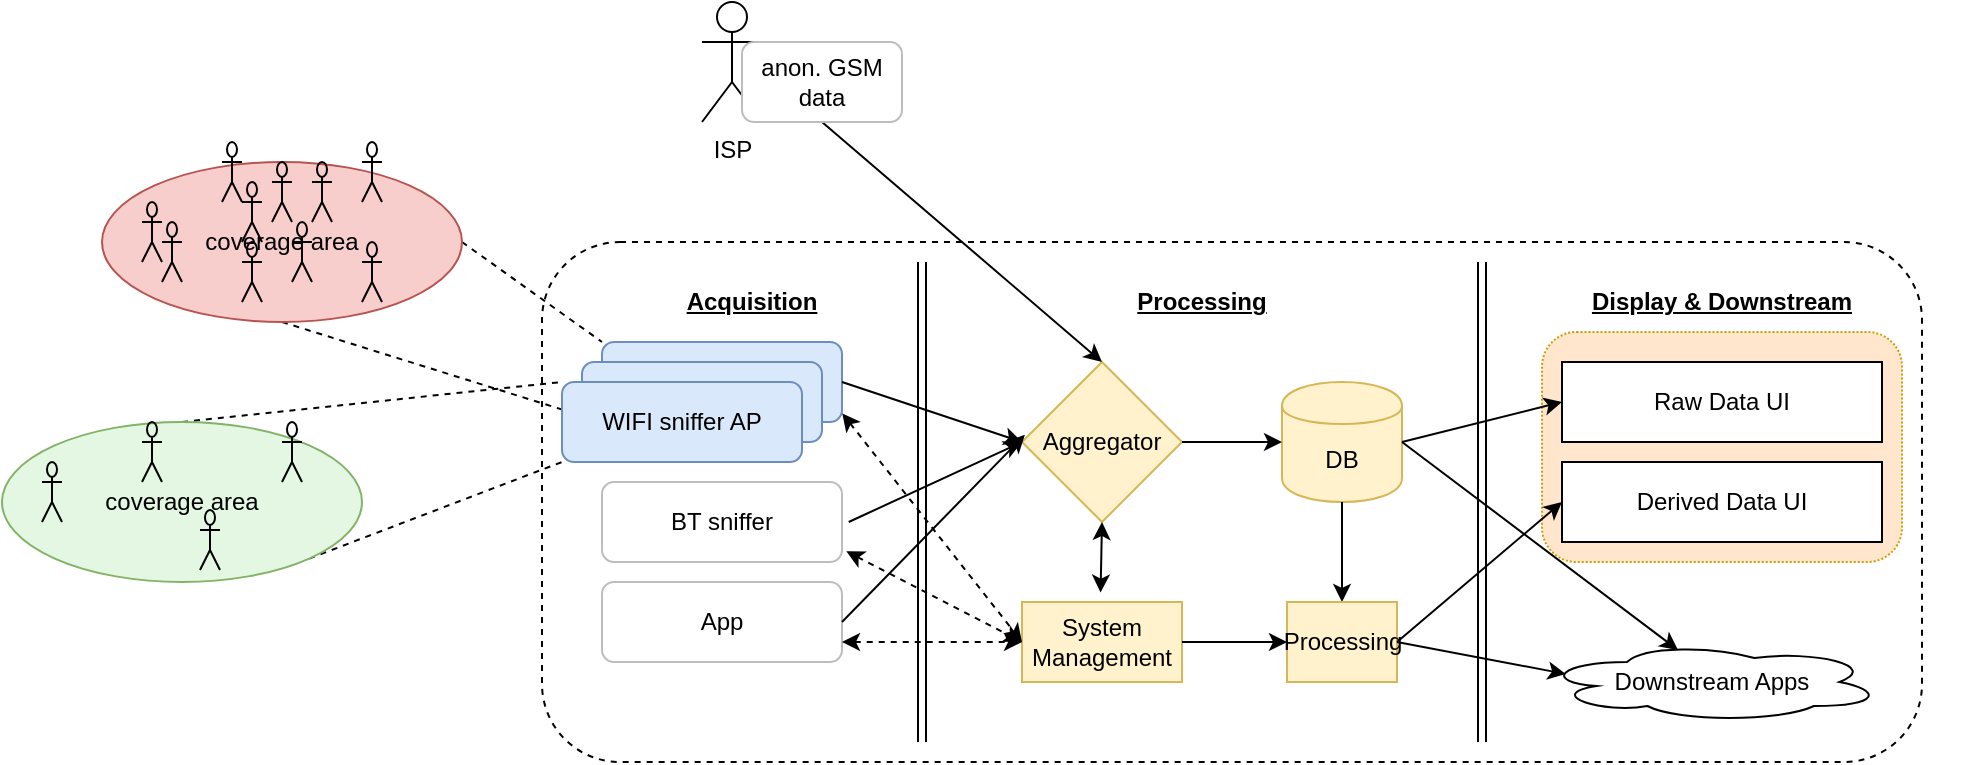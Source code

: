 <mxfile version="12.8.8" type="github">
  <diagram id="5C9XdFfTCGC1RJXX4EIV" name="Page-1">
    <mxGraphModel dx="1931" dy="1043" grid="1" gridSize="10" guides="1" tooltips="1" connect="1" arrows="1" fold="1" page="1" pageScale="1" pageWidth="850" pageHeight="1100" math="0" shadow="0">
      <root>
        <mxCell id="0" />
        <mxCell id="1" parent="0" />
        <mxCell id="a-dAViJiOyDhsKy4tsEm-1" value="" style="rounded=1;whiteSpace=wrap;html=1;dashed=1;" parent="1" vertex="1">
          <mxGeometry x="210" y="270" width="690" height="260" as="geometry" />
        </mxCell>
        <mxCell id="lT0N95bP3LQVqfWPbGwU-22" value="" style="endArrow=none;dashed=1;html=1;exitX=0.5;exitY=1;exitDx=0;exitDy=0;entryX=0;entryY=1;entryDx=0;entryDy=0;" edge="1" parent="1" source="lT0N95bP3LQVqfWPbGwU-9" target="QAyvV6yLoATiYzHATPbl-3">
          <mxGeometry width="50" height="50" relative="1" as="geometry">
            <mxPoint x="120" y="390" as="sourcePoint" />
            <mxPoint x="200" y="320" as="targetPoint" />
          </mxGeometry>
        </mxCell>
        <mxCell id="QAyvV6yLoATiYzHATPbl-3" value="WIFI sniffer AP" style="rounded=1;whiteSpace=wrap;html=1;fillColor=#dae8fc;strokeColor=#6c8ebf;" parent="1" vertex="1">
          <mxGeometry x="240" y="320" width="120" height="40" as="geometry" />
        </mxCell>
        <mxCell id="lT0N95bP3LQVqfWPbGwU-1" value="" style="rounded=1;whiteSpace=wrap;html=1;dashed=1;dashPattern=1 1;fillColor=#ffe6cc;strokeColor=#d79b00;" vertex="1" parent="1">
          <mxGeometry x="710" y="315" width="180" height="115" as="geometry" />
        </mxCell>
        <mxCell id="QAyvV6yLoATiYzHATPbl-1" value="&lt;b&gt;&lt;u&gt;Processing&lt;/u&gt;&lt;/b&gt;" style="text;html=1;strokeColor=none;fillColor=none;align=center;verticalAlign=middle;whiteSpace=wrap;rounded=0;" parent="1" vertex="1">
          <mxGeometry x="400" y="290" width="280" height="20" as="geometry" />
        </mxCell>
        <mxCell id="QAyvV6yLoATiYzHATPbl-4" value="BT sniffer" style="rounded=1;whiteSpace=wrap;html=1;strokeColor=#BDBDBD;" parent="1" vertex="1">
          <mxGeometry x="240" y="390" width="120" height="40" as="geometry" />
        </mxCell>
        <mxCell id="QAyvV6yLoATiYzHATPbl-6" value="App" style="rounded=1;whiteSpace=wrap;html=1;strokeColor=#BDBDBD;" parent="1" vertex="1">
          <mxGeometry x="240" y="440" width="120" height="40" as="geometry" />
        </mxCell>
        <mxCell id="QAyvV6yLoATiYzHATPbl-7" value="" style="shape=link;html=1;" parent="1" edge="1">
          <mxGeometry width="50" height="50" relative="1" as="geometry">
            <mxPoint x="400" y="520" as="sourcePoint" />
            <mxPoint x="400" y="280" as="targetPoint" />
          </mxGeometry>
        </mxCell>
        <mxCell id="QAyvV6yLoATiYzHATPbl-8" value="&lt;b&gt;&lt;u&gt;Acquisition&lt;/u&gt;&lt;/b&gt;" style="text;html=1;strokeColor=none;fillColor=none;align=center;verticalAlign=middle;whiteSpace=wrap;rounded=0;" parent="1" vertex="1">
          <mxGeometry x="220" y="290" width="190" height="20" as="geometry" />
        </mxCell>
        <mxCell id="QAyvV6yLoATiYzHATPbl-9" value="Aggregator" style="rhombus;whiteSpace=wrap;html=1;fillColor=#fff2cc;strokeColor=#d6b656;" parent="1" vertex="1">
          <mxGeometry x="450" y="330" width="80" height="80" as="geometry" />
        </mxCell>
        <mxCell id="QAyvV6yLoATiYzHATPbl-10" value="" style="endArrow=classic;html=1;exitX=0.5;exitY=1;exitDx=0;exitDy=0;entryX=0.5;entryY=0;entryDx=0;entryDy=0;" parent="1" source="QAyvV6yLoATiYzHATPbl-5" target="QAyvV6yLoATiYzHATPbl-9" edge="1">
          <mxGeometry width="50" height="50" relative="1" as="geometry">
            <mxPoint x="360" y="420" as="sourcePoint" />
            <mxPoint x="410" y="370" as="targetPoint" />
          </mxGeometry>
        </mxCell>
        <mxCell id="QAyvV6yLoATiYzHATPbl-11" value="" style="endArrow=classic;html=1;exitX=1;exitY=0.5;exitDx=0;exitDy=0;entryX=0.018;entryY=0.455;entryDx=0;entryDy=0;entryPerimeter=0;" parent="1" source="QAyvV6yLoATiYzHATPbl-6" target="QAyvV6yLoATiYzHATPbl-9" edge="1">
          <mxGeometry width="50" height="50" relative="1" as="geometry">
            <mxPoint x="370" y="450" as="sourcePoint" />
            <mxPoint x="440" y="420" as="targetPoint" />
          </mxGeometry>
        </mxCell>
        <mxCell id="QAyvV6yLoATiYzHATPbl-12" value="" style="endArrow=classic;html=1;exitX=1.028;exitY=0.5;exitDx=0;exitDy=0;exitPerimeter=0;entryX=0;entryY=0.5;entryDx=0;entryDy=0;" parent="1" source="QAyvV6yLoATiYzHATPbl-4" target="QAyvV6yLoATiYzHATPbl-9" edge="1">
          <mxGeometry width="50" height="50" relative="1" as="geometry">
            <mxPoint x="380" y="460" as="sourcePoint" />
            <mxPoint x="450" y="420" as="targetPoint" />
          </mxGeometry>
        </mxCell>
        <mxCell id="QAyvV6yLoATiYzHATPbl-13" value="" style="endArrow=classic;html=1;exitX=1;exitY=0.5;exitDx=0;exitDy=0;entryX=0;entryY=0.5;entryDx=0;entryDy=0;" parent="1" source="QAyvV6yLoATiYzHATPbl-3" target="QAyvV6yLoATiYzHATPbl-9" edge="1">
          <mxGeometry width="50" height="50" relative="1" as="geometry">
            <mxPoint x="390" y="470" as="sourcePoint" />
            <mxPoint x="470" y="446" as="targetPoint" />
          </mxGeometry>
        </mxCell>
        <mxCell id="QAyvV6yLoATiYzHATPbl-14" value="DB" style="shape=cylinder;whiteSpace=wrap;html=1;boundedLbl=1;backgroundOutline=1;fillColor=#fff2cc;strokeColor=#d6b656;" parent="1" vertex="1">
          <mxGeometry x="580" y="340" width="60" height="60" as="geometry" />
        </mxCell>
        <mxCell id="QAyvV6yLoATiYzHATPbl-15" value="" style="endArrow=classic;html=1;entryX=0;entryY=0.5;entryDx=0;entryDy=0;exitX=1;exitY=0.5;exitDx=0;exitDy=0;" parent="1" source="QAyvV6yLoATiYzHATPbl-9" target="QAyvV6yLoATiYzHATPbl-14" edge="1">
          <mxGeometry width="50" height="50" relative="1" as="geometry">
            <mxPoint x="380" y="450" as="sourcePoint" />
            <mxPoint x="430" y="400" as="targetPoint" />
          </mxGeometry>
        </mxCell>
        <mxCell id="QAyvV6yLoATiYzHATPbl-16" value="" style="shape=link;html=1;" parent="1" edge="1">
          <mxGeometry width="50" height="50" relative="1" as="geometry">
            <mxPoint x="680" y="520" as="sourcePoint" />
            <mxPoint x="680" y="280" as="targetPoint" />
          </mxGeometry>
        </mxCell>
        <mxCell id="QAyvV6yLoATiYzHATPbl-19" value="" style="endArrow=classic;html=1;entryX=0.5;entryY=0;entryDx=0;entryDy=0;" parent="1" target="QAyvV6yLoATiYzHATPbl-21" edge="1">
          <mxGeometry width="50" height="50" relative="1" as="geometry">
            <mxPoint x="610" y="400" as="sourcePoint" />
            <mxPoint x="560" y="360" as="targetPoint" />
          </mxGeometry>
        </mxCell>
        <mxCell id="QAyvV6yLoATiYzHATPbl-20" value="System Management" style="rounded=0;whiteSpace=wrap;html=1;fillColor=#fff2cc;strokeColor=#d6b656;" parent="1" vertex="1">
          <mxGeometry x="450" y="450" width="80" height="40" as="geometry" />
        </mxCell>
        <mxCell id="QAyvV6yLoATiYzHATPbl-21" value="Processing" style="rounded=0;whiteSpace=wrap;html=1;fillColor=#fff2cc;strokeColor=#d6b656;" parent="1" vertex="1">
          <mxGeometry x="582.5" y="450" width="55" height="40" as="geometry" />
        </mxCell>
        <mxCell id="QAyvV6yLoATiYzHATPbl-23" value="Raw Data UI" style="rounded=0;whiteSpace=wrap;html=1;" parent="1" vertex="1">
          <mxGeometry x="720" y="330" width="160" height="40" as="geometry" />
        </mxCell>
        <mxCell id="QAyvV6yLoATiYzHATPbl-25" value="" style="endArrow=classic;html=1;entryX=0;entryY=0.5;entryDx=0;entryDy=0;" parent="1" target="QAyvV6yLoATiYzHATPbl-23" edge="1">
          <mxGeometry width="50" height="50" relative="1" as="geometry">
            <mxPoint x="640" y="370" as="sourcePoint" />
            <mxPoint x="760" y="300" as="targetPoint" />
          </mxGeometry>
        </mxCell>
        <mxCell id="QAyvV6yLoATiYzHATPbl-27" value="Downstream Apps" style="ellipse;shape=cloud;whiteSpace=wrap;html=1;" parent="1" vertex="1">
          <mxGeometry x="710" y="470" width="170" height="40" as="geometry" />
        </mxCell>
        <mxCell id="QAyvV6yLoATiYzHATPbl-28" value="" style="endArrow=classic;html=1;exitX=1;exitY=0.5;exitDx=0;exitDy=0;entryX=0.4;entryY=0.1;entryDx=0;entryDy=0;entryPerimeter=0;" parent="1" source="QAyvV6yLoATiYzHATPbl-14" target="QAyvV6yLoATiYzHATPbl-27" edge="1">
          <mxGeometry width="50" height="50" relative="1" as="geometry">
            <mxPoint x="710" y="350" as="sourcePoint" />
            <mxPoint x="760" y="300" as="targetPoint" />
          </mxGeometry>
        </mxCell>
        <mxCell id="QAyvV6yLoATiYzHATPbl-29" value="" style="endArrow=classic;html=1;entryX=0.07;entryY=0.4;entryDx=0;entryDy=0;entryPerimeter=0;exitX=1;exitY=0.5;exitDx=0;exitDy=0;" parent="1" source="QAyvV6yLoATiYzHATPbl-21" target="QAyvV6yLoATiYzHATPbl-27" edge="1">
          <mxGeometry width="50" height="50" relative="1" as="geometry">
            <mxPoint x="640" y="460" as="sourcePoint" />
            <mxPoint x="760" y="300" as="targetPoint" />
          </mxGeometry>
        </mxCell>
        <mxCell id="QAyvV6yLoATiYzHATPbl-30" value="&lt;b&gt;&lt;u&gt;Display &amp;amp; Downstream&lt;/u&gt;&lt;/b&gt;" style="text;html=1;strokeColor=none;fillColor=none;align=center;verticalAlign=middle;whiteSpace=wrap;rounded=0;" parent="1" vertex="1">
          <mxGeometry x="680" y="290" width="240" height="20" as="geometry" />
        </mxCell>
        <mxCell id="QAyvV6yLoATiYzHATPbl-33" value="" style="endArrow=classic;html=1;dashed=1;exitX=1.001;exitY=0.891;exitDx=0;exitDy=0;exitPerimeter=0;entryX=0;entryY=0.5;entryDx=0;entryDy=0;startArrow=classic;startFill=1;" parent="1" source="QAyvV6yLoATiYzHATPbl-3" edge="1">
          <mxGeometry width="50" height="50" relative="1" as="geometry">
            <mxPoint x="520" y="450" as="sourcePoint" />
            <mxPoint x="450" y="470" as="targetPoint" />
          </mxGeometry>
        </mxCell>
        <mxCell id="QAyvV6yLoATiYzHATPbl-34" value="" style="endArrow=classic;html=1;dashed=1;exitX=1.018;exitY=0.865;exitDx=0;exitDy=0;exitPerimeter=0;entryX=0;entryY=0.5;entryDx=0;entryDy=0;startArrow=classic;startFill=1;" parent="1" source="QAyvV6yLoATiYzHATPbl-4" edge="1">
          <mxGeometry width="50" height="50" relative="1" as="geometry">
            <mxPoint x="370.12" y="365.64" as="sourcePoint" />
            <mxPoint x="450" y="470" as="targetPoint" />
          </mxGeometry>
        </mxCell>
        <mxCell id="QAyvV6yLoATiYzHATPbl-36" value="" style="endArrow=classic;html=1;dashed=1;exitX=1;exitY=0.75;exitDx=0;exitDy=0;entryX=0;entryY=0.5;entryDx=0;entryDy=0;startArrow=classic;startFill=1;" parent="1" source="QAyvV6yLoATiYzHATPbl-6" edge="1">
          <mxGeometry width="50" height="50" relative="1" as="geometry">
            <mxPoint x="390.12" y="385.64" as="sourcePoint" />
            <mxPoint x="450" y="470" as="targetPoint" />
          </mxGeometry>
        </mxCell>
        <mxCell id="QAyvV6yLoATiYzHATPbl-37" value="Derived Data UI" style="rounded=0;whiteSpace=wrap;html=1;" parent="1" vertex="1">
          <mxGeometry x="720" y="380" width="160" height="40" as="geometry" />
        </mxCell>
        <mxCell id="QAyvV6yLoATiYzHATPbl-41" value="" style="endArrow=classic;startArrow=classic;html=1;exitX=0.5;exitY=1;exitDx=0;exitDy=0;entryX=0.491;entryY=-0.118;entryDx=0;entryDy=0;entryPerimeter=0;" parent="1" source="QAyvV6yLoATiYzHATPbl-9" target="QAyvV6yLoATiYzHATPbl-20" edge="1">
          <mxGeometry width="50" height="50" relative="1" as="geometry">
            <mxPoint x="540" y="510" as="sourcePoint" />
            <mxPoint x="490" y="440" as="targetPoint" />
          </mxGeometry>
        </mxCell>
        <mxCell id="QAyvV6yLoATiYzHATPbl-42" value="" style="endArrow=classic;html=1;entryX=0;entryY=0.5;entryDx=0;entryDy=0;exitX=1;exitY=0.5;exitDx=0;exitDy=0;" parent="1" source="QAyvV6yLoATiYzHATPbl-21" target="QAyvV6yLoATiYzHATPbl-37" edge="1">
          <mxGeometry width="50" height="50" relative="1" as="geometry">
            <mxPoint x="655" y="470" as="sourcePoint" />
            <mxPoint x="731.9" y="496" as="targetPoint" />
          </mxGeometry>
        </mxCell>
        <mxCell id="QAyvV6yLoATiYzHATPbl-44" value="" style="endArrow=classic;html=1;exitX=1;exitY=0.5;exitDx=0;exitDy=0;entryX=0;entryY=0.5;entryDx=0;entryDy=0;" parent="1" source="QAyvV6yLoATiYzHATPbl-20" target="QAyvV6yLoATiYzHATPbl-21" edge="1">
          <mxGeometry width="50" height="50" relative="1" as="geometry">
            <mxPoint x="590" y="470" as="sourcePoint" />
            <mxPoint x="640" y="420" as="targetPoint" />
          </mxGeometry>
        </mxCell>
        <mxCell id="QAyvV6yLoATiYzHATPbl-46" value="" style="endArrow=none;dashed=1;html=1;entryX=0;entryY=0;entryDx=0;entryDy=0;exitX=0.5;exitY=0;exitDx=0;exitDy=0;" parent="1" source="QAyvV6yLoATiYzHATPbl-45" target="lT0N95bP3LQVqfWPbGwU-3" edge="1">
          <mxGeometry width="50" height="50" relative="1" as="geometry">
            <mxPoint x="170" y="340" as="sourcePoint" />
            <mxPoint x="220" y="290" as="targetPoint" />
          </mxGeometry>
        </mxCell>
        <mxCell id="QAyvV6yLoATiYzHATPbl-47" value="" style="endArrow=none;dashed=1;html=1;entryX=0;entryY=1;entryDx=0;entryDy=0;exitX=1;exitY=1;exitDx=0;exitDy=0;" parent="1" source="QAyvV6yLoATiYzHATPbl-45" target="lT0N95bP3LQVqfWPbGwU-3" edge="1">
          <mxGeometry width="50" height="50" relative="1" as="geometry">
            <mxPoint x="110" y="350" as="sourcePoint" />
            <mxPoint x="250.0" y="330" as="targetPoint" />
          </mxGeometry>
        </mxCell>
        <mxCell id="lT0N95bP3LQVqfWPbGwU-2" value="WIFI sniffer AP" style="rounded=1;whiteSpace=wrap;html=1;fillColor=#dae8fc;strokeColor=#6c8ebf;" vertex="1" parent="1">
          <mxGeometry x="230" y="330" width="120" height="40" as="geometry" />
        </mxCell>
        <mxCell id="lT0N95bP3LQVqfWPbGwU-3" value="WIFI sniffer AP" style="rounded=1;whiteSpace=wrap;html=1;fillColor=#dae8fc;strokeColor=#6c8ebf;" vertex="1" parent="1">
          <mxGeometry x="220" y="340" width="120" height="40" as="geometry" />
        </mxCell>
        <mxCell id="lT0N95bP3LQVqfWPbGwU-5" value="" style="group" vertex="1" connectable="0" parent="1">
          <mxGeometry x="290" y="150" width="100" height="60" as="geometry" />
        </mxCell>
        <mxCell id="lT0N95bP3LQVqfWPbGwU-4" value="ISP" style="shape=umlActor;verticalLabelPosition=bottom;labelBackgroundColor=#ffffff;verticalAlign=top;html=1;outlineConnect=0;" vertex="1" parent="lT0N95bP3LQVqfWPbGwU-5">
          <mxGeometry width="30" height="60" as="geometry" />
        </mxCell>
        <mxCell id="QAyvV6yLoATiYzHATPbl-5" value="anon. GSM data" style="rounded=1;whiteSpace=wrap;html=1;strokeColor=#BDBDBD;" parent="lT0N95bP3LQVqfWPbGwU-5" vertex="1">
          <mxGeometry x="20" y="20" width="80" height="40" as="geometry" />
        </mxCell>
        <mxCell id="lT0N95bP3LQVqfWPbGwU-7" value="" style="group" vertex="1" connectable="0" parent="1">
          <mxGeometry x="-60" y="350" width="180" height="90" as="geometry" />
        </mxCell>
        <mxCell id="QAyvV6yLoATiYzHATPbl-45" value="coverage area" style="ellipse;whiteSpace=wrap;html=1;strokeColor=#82b366;fillColor=#E3F7E2;" parent="lT0N95bP3LQVqfWPbGwU-7" vertex="1">
          <mxGeometry y="10" width="180" height="80" as="geometry" />
        </mxCell>
        <mxCell id="QAyvV6yLoATiYzHATPbl-48" value="" style="shape=umlActor;verticalLabelPosition=bottom;labelBackgroundColor=#ffffff;verticalAlign=top;html=1;outlineConnect=0;strokeColor=#000000;fillColor=none;" parent="lT0N95bP3LQVqfWPbGwU-7" vertex="1">
          <mxGeometry x="20" y="30" width="10" height="30" as="geometry" />
        </mxCell>
        <mxCell id="QAyvV6yLoATiYzHATPbl-50" value="" style="shape=umlActor;verticalLabelPosition=bottom;labelBackgroundColor=#ffffff;verticalAlign=top;html=1;outlineConnect=0;strokeColor=#000000;fillColor=none;" parent="lT0N95bP3LQVqfWPbGwU-7" vertex="1">
          <mxGeometry x="140" y="10" width="10" height="30" as="geometry" />
        </mxCell>
        <mxCell id="QAyvV6yLoATiYzHATPbl-51" value="" style="shape=umlActor;verticalLabelPosition=bottom;labelBackgroundColor=#ffffff;verticalAlign=top;html=1;outlineConnect=0;strokeColor=#000000;fillColor=none;" parent="lT0N95bP3LQVqfWPbGwU-7" vertex="1">
          <mxGeometry x="70" y="10" width="10" height="30" as="geometry" />
        </mxCell>
        <mxCell id="QAyvV6yLoATiYzHATPbl-52" value="" style="shape=umlActor;verticalLabelPosition=bottom;labelBackgroundColor=#ffffff;verticalAlign=top;html=1;outlineConnect=0;strokeColor=#000000;fillColor=none;" parent="lT0N95bP3LQVqfWPbGwU-7" vertex="1">
          <mxGeometry x="99" y="54" width="10" height="30" as="geometry" />
        </mxCell>
        <mxCell id="lT0N95bP3LQVqfWPbGwU-21" value="" style="endArrow=none;dashed=1;html=1;entryX=0;entryY=0;entryDx=0;entryDy=0;exitX=1;exitY=0.5;exitDx=0;exitDy=0;" edge="1" parent="1" source="lT0N95bP3LQVqfWPbGwU-9" target="QAyvV6yLoATiYzHATPbl-3">
          <mxGeometry width="50" height="50" relative="1" as="geometry">
            <mxPoint x="110" y="380" as="sourcePoint" />
            <mxPoint x="230" y="350" as="targetPoint" />
          </mxGeometry>
        </mxCell>
        <mxCell id="lT0N95bP3LQVqfWPbGwU-23" value="" style="group" vertex="1" connectable="0" parent="1">
          <mxGeometry x="-10" y="220" width="180" height="90" as="geometry" />
        </mxCell>
        <mxCell id="lT0N95bP3LQVqfWPbGwU-9" value="coverage area" style="ellipse;whiteSpace=wrap;html=1;strokeColor=#b85450;fillColor=#f8cecc;" vertex="1" parent="lT0N95bP3LQVqfWPbGwU-23">
          <mxGeometry y="10" width="180" height="80" as="geometry" />
        </mxCell>
        <mxCell id="lT0N95bP3LQVqfWPbGwU-10" value="" style="shape=umlActor;verticalLabelPosition=bottom;labelBackgroundColor=#ffffff;verticalAlign=top;html=1;outlineConnect=0;strokeColor=#000000;fillColor=none;" vertex="1" parent="lT0N95bP3LQVqfWPbGwU-23">
          <mxGeometry x="20" y="30" width="10" height="30" as="geometry" />
        </mxCell>
        <mxCell id="lT0N95bP3LQVqfWPbGwU-11" value="" style="shape=umlActor;verticalLabelPosition=bottom;labelBackgroundColor=#ffffff;verticalAlign=top;html=1;outlineConnect=0;strokeColor=#000000;fillColor=none;" vertex="1" parent="lT0N95bP3LQVqfWPbGwU-23">
          <mxGeometry x="30" y="40" width="10" height="30" as="geometry" />
        </mxCell>
        <mxCell id="lT0N95bP3LQVqfWPbGwU-12" value="" style="shape=umlActor;verticalLabelPosition=bottom;labelBackgroundColor=#ffffff;verticalAlign=top;html=1;outlineConnect=0;strokeColor=#000000;fillColor=none;" vertex="1" parent="lT0N95bP3LQVqfWPbGwU-23">
          <mxGeometry x="60" width="10" height="30" as="geometry" />
        </mxCell>
        <mxCell id="lT0N95bP3LQVqfWPbGwU-13" value="" style="shape=umlActor;verticalLabelPosition=bottom;labelBackgroundColor=#ffffff;verticalAlign=top;html=1;outlineConnect=0;strokeColor=#000000;fillColor=none;" vertex="1" parent="lT0N95bP3LQVqfWPbGwU-23">
          <mxGeometry x="95" y="40" width="10" height="30" as="geometry" />
        </mxCell>
        <mxCell id="lT0N95bP3LQVqfWPbGwU-14" value="" style="shape=umlActor;verticalLabelPosition=bottom;labelBackgroundColor=#ffffff;verticalAlign=top;html=1;outlineConnect=0;strokeColor=#000000;fillColor=none;" vertex="1" parent="lT0N95bP3LQVqfWPbGwU-23">
          <mxGeometry x="85" y="10" width="10" height="30" as="geometry" />
        </mxCell>
        <mxCell id="lT0N95bP3LQVqfWPbGwU-15" value="" style="shape=umlActor;verticalLabelPosition=bottom;labelBackgroundColor=#ffffff;verticalAlign=top;html=1;outlineConnect=0;strokeColor=#000000;fillColor=none;" vertex="1" parent="lT0N95bP3LQVqfWPbGwU-23">
          <mxGeometry x="70" y="50" width="10" height="30" as="geometry" />
        </mxCell>
        <mxCell id="lT0N95bP3LQVqfWPbGwU-16" value="" style="shape=umlActor;verticalLabelPosition=bottom;labelBackgroundColor=#ffffff;verticalAlign=top;html=1;outlineConnect=0;strokeColor=#000000;fillColor=none;" vertex="1" parent="lT0N95bP3LQVqfWPbGwU-23">
          <mxGeometry x="130" width="10" height="30" as="geometry" />
        </mxCell>
        <mxCell id="lT0N95bP3LQVqfWPbGwU-17" value="" style="shape=umlActor;verticalLabelPosition=bottom;labelBackgroundColor=#ffffff;verticalAlign=top;html=1;outlineConnect=0;strokeColor=#000000;fillColor=none;" vertex="1" parent="lT0N95bP3LQVqfWPbGwU-23">
          <mxGeometry x="130" y="50" width="10" height="30" as="geometry" />
        </mxCell>
        <mxCell id="lT0N95bP3LQVqfWPbGwU-18" value="" style="shape=umlActor;verticalLabelPosition=bottom;labelBackgroundColor=#ffffff;verticalAlign=top;html=1;outlineConnect=0;strokeColor=#000000;fillColor=none;" vertex="1" parent="lT0N95bP3LQVqfWPbGwU-23">
          <mxGeometry x="70" y="20" width="10" height="30" as="geometry" />
        </mxCell>
        <mxCell id="lT0N95bP3LQVqfWPbGwU-19" value="" style="shape=umlActor;verticalLabelPosition=bottom;labelBackgroundColor=#ffffff;verticalAlign=top;html=1;outlineConnect=0;strokeColor=#000000;fillColor=none;" vertex="1" parent="lT0N95bP3LQVqfWPbGwU-23">
          <mxGeometry x="105" y="10" width="10" height="30" as="geometry" />
        </mxCell>
      </root>
    </mxGraphModel>
  </diagram>
</mxfile>
